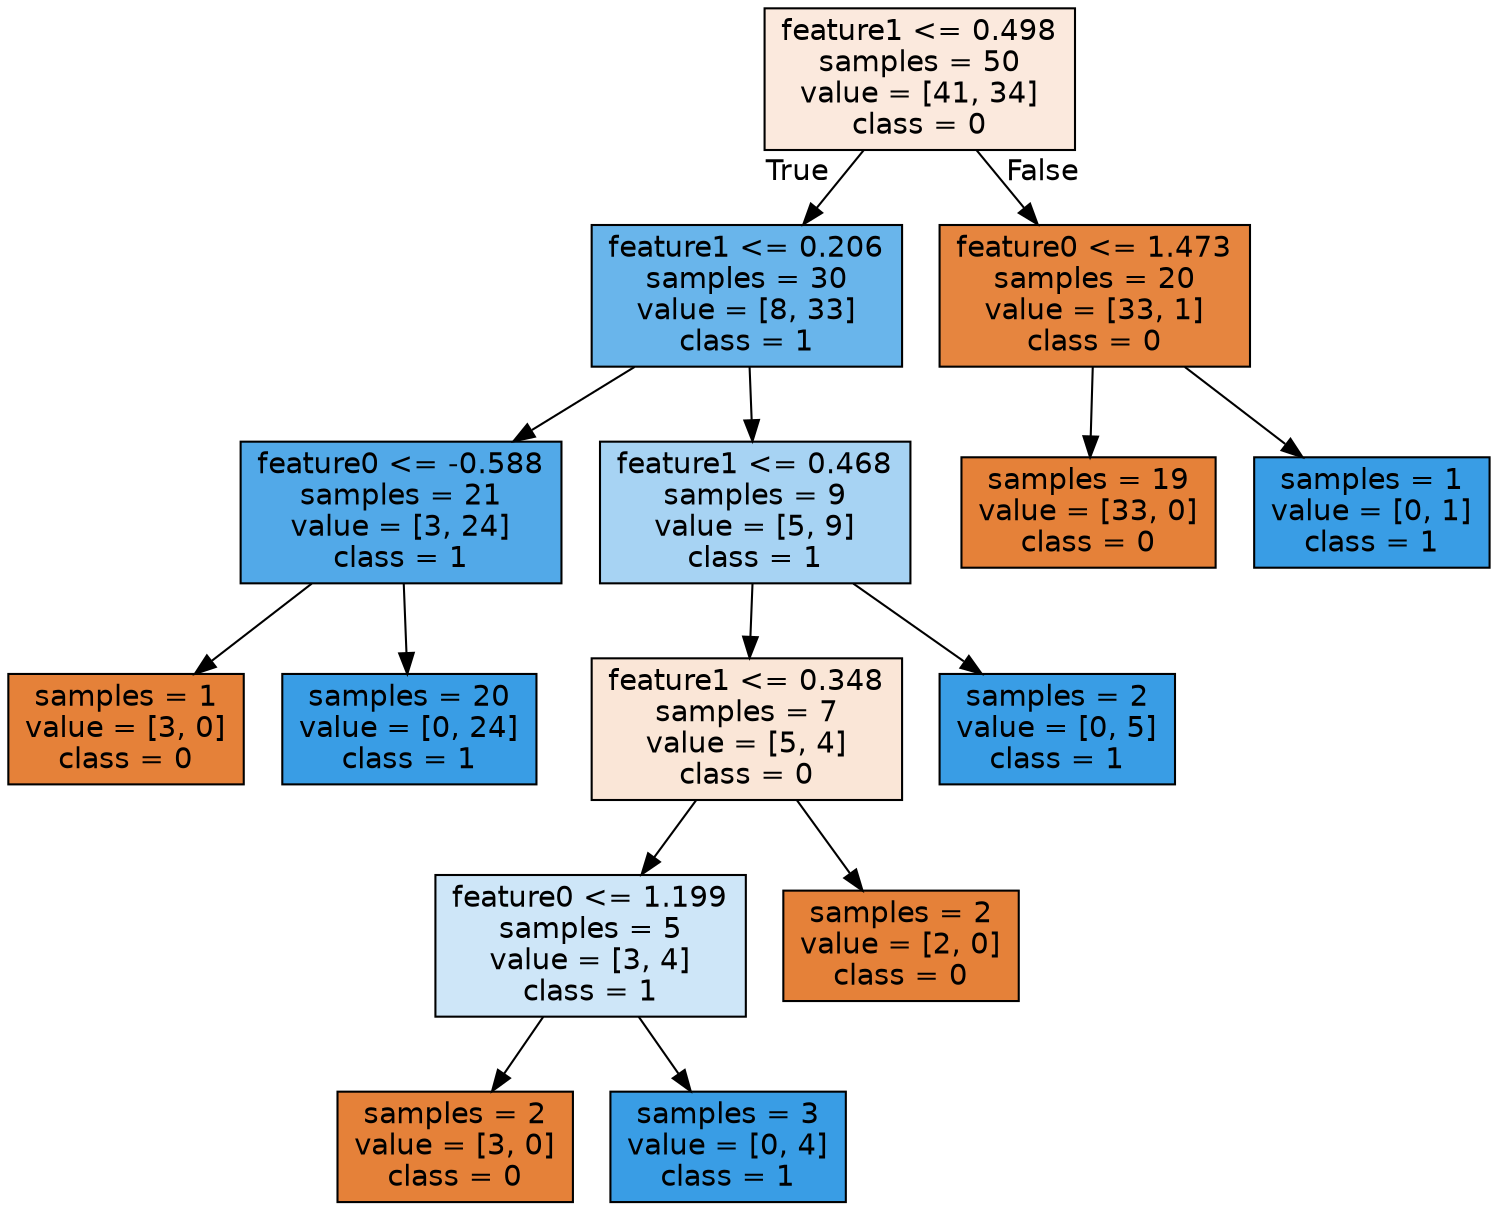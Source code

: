 digraph Tree {
node [shape=box, style="filled", color="black", fontname="helvetica"] ;
edge [fontname="helvetica"] ;
0 [label="feature1 <= 0.498\nsamples = 50\nvalue = [41, 34]\nclass = 0", fillcolor="#fbe9dd"] ;
1 [label="feature1 <= 0.206\nsamples = 30\nvalue = [8, 33]\nclass = 1", fillcolor="#69b5eb"] ;
0 -> 1 [labeldistance=2.5, labelangle=45, headlabel="True"] ;
2 [label="feature0 <= -0.588\nsamples = 21\nvalue = [3, 24]\nclass = 1", fillcolor="#52a9e8"] ;
1 -> 2 ;
3 [label="samples = 1\nvalue = [3, 0]\nclass = 0", fillcolor="#e58139"] ;
2 -> 3 ;
4 [label="samples = 20\nvalue = [0, 24]\nclass = 1", fillcolor="#399de5"] ;
2 -> 4 ;
5 [label="feature1 <= 0.468\nsamples = 9\nvalue = [5, 9]\nclass = 1", fillcolor="#a7d3f3"] ;
1 -> 5 ;
6 [label="feature1 <= 0.348\nsamples = 7\nvalue = [5, 4]\nclass = 0", fillcolor="#fae6d7"] ;
5 -> 6 ;
7 [label="feature0 <= 1.199\nsamples = 5\nvalue = [3, 4]\nclass = 1", fillcolor="#cee6f8"] ;
6 -> 7 ;
8 [label="samples = 2\nvalue = [3, 0]\nclass = 0", fillcolor="#e58139"] ;
7 -> 8 ;
9 [label="samples = 3\nvalue = [0, 4]\nclass = 1", fillcolor="#399de5"] ;
7 -> 9 ;
10 [label="samples = 2\nvalue = [2, 0]\nclass = 0", fillcolor="#e58139"] ;
6 -> 10 ;
11 [label="samples = 2\nvalue = [0, 5]\nclass = 1", fillcolor="#399de5"] ;
5 -> 11 ;
12 [label="feature0 <= 1.473\nsamples = 20\nvalue = [33, 1]\nclass = 0", fillcolor="#e6853f"] ;
0 -> 12 [labeldistance=2.5, labelangle=-45, headlabel="False"] ;
13 [label="samples = 19\nvalue = [33, 0]\nclass = 0", fillcolor="#e58139"] ;
12 -> 13 ;
14 [label="samples = 1\nvalue = [0, 1]\nclass = 1", fillcolor="#399de5"] ;
12 -> 14 ;
}